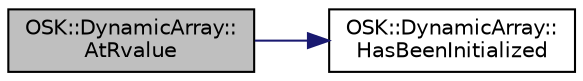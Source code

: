 digraph "OSK::DynamicArray::AtRvalue"
{
 // LATEX_PDF_SIZE
  edge [fontname="Helvetica",fontsize="10",labelfontname="Helvetica",labelfontsize="10"];
  node [fontname="Helvetica",fontsize="10",shape=record];
  rankdir="LR";
  Node1 [label="OSK::DynamicArray::\lAtRvalue",height=0.2,width=0.4,color="black", fillcolor="grey75", style="filled", fontcolor="black",tooltip="Devuelve el elemento en la posición dada."];
  Node1 -> Node2 [color="midnightblue",fontsize="10",style="solid"];
  Node2 [label="OSK::DynamicArray::\lHasBeenInitialized",height=0.2,width=0.4,color="black", fillcolor="white", style="filled",URL="$class_o_s_k_1_1_dynamic_array.html#a24b36038b685ea5f33b2b9b279035cef",tooltip="Devuelve true si el array se ha inicializado."];
}
